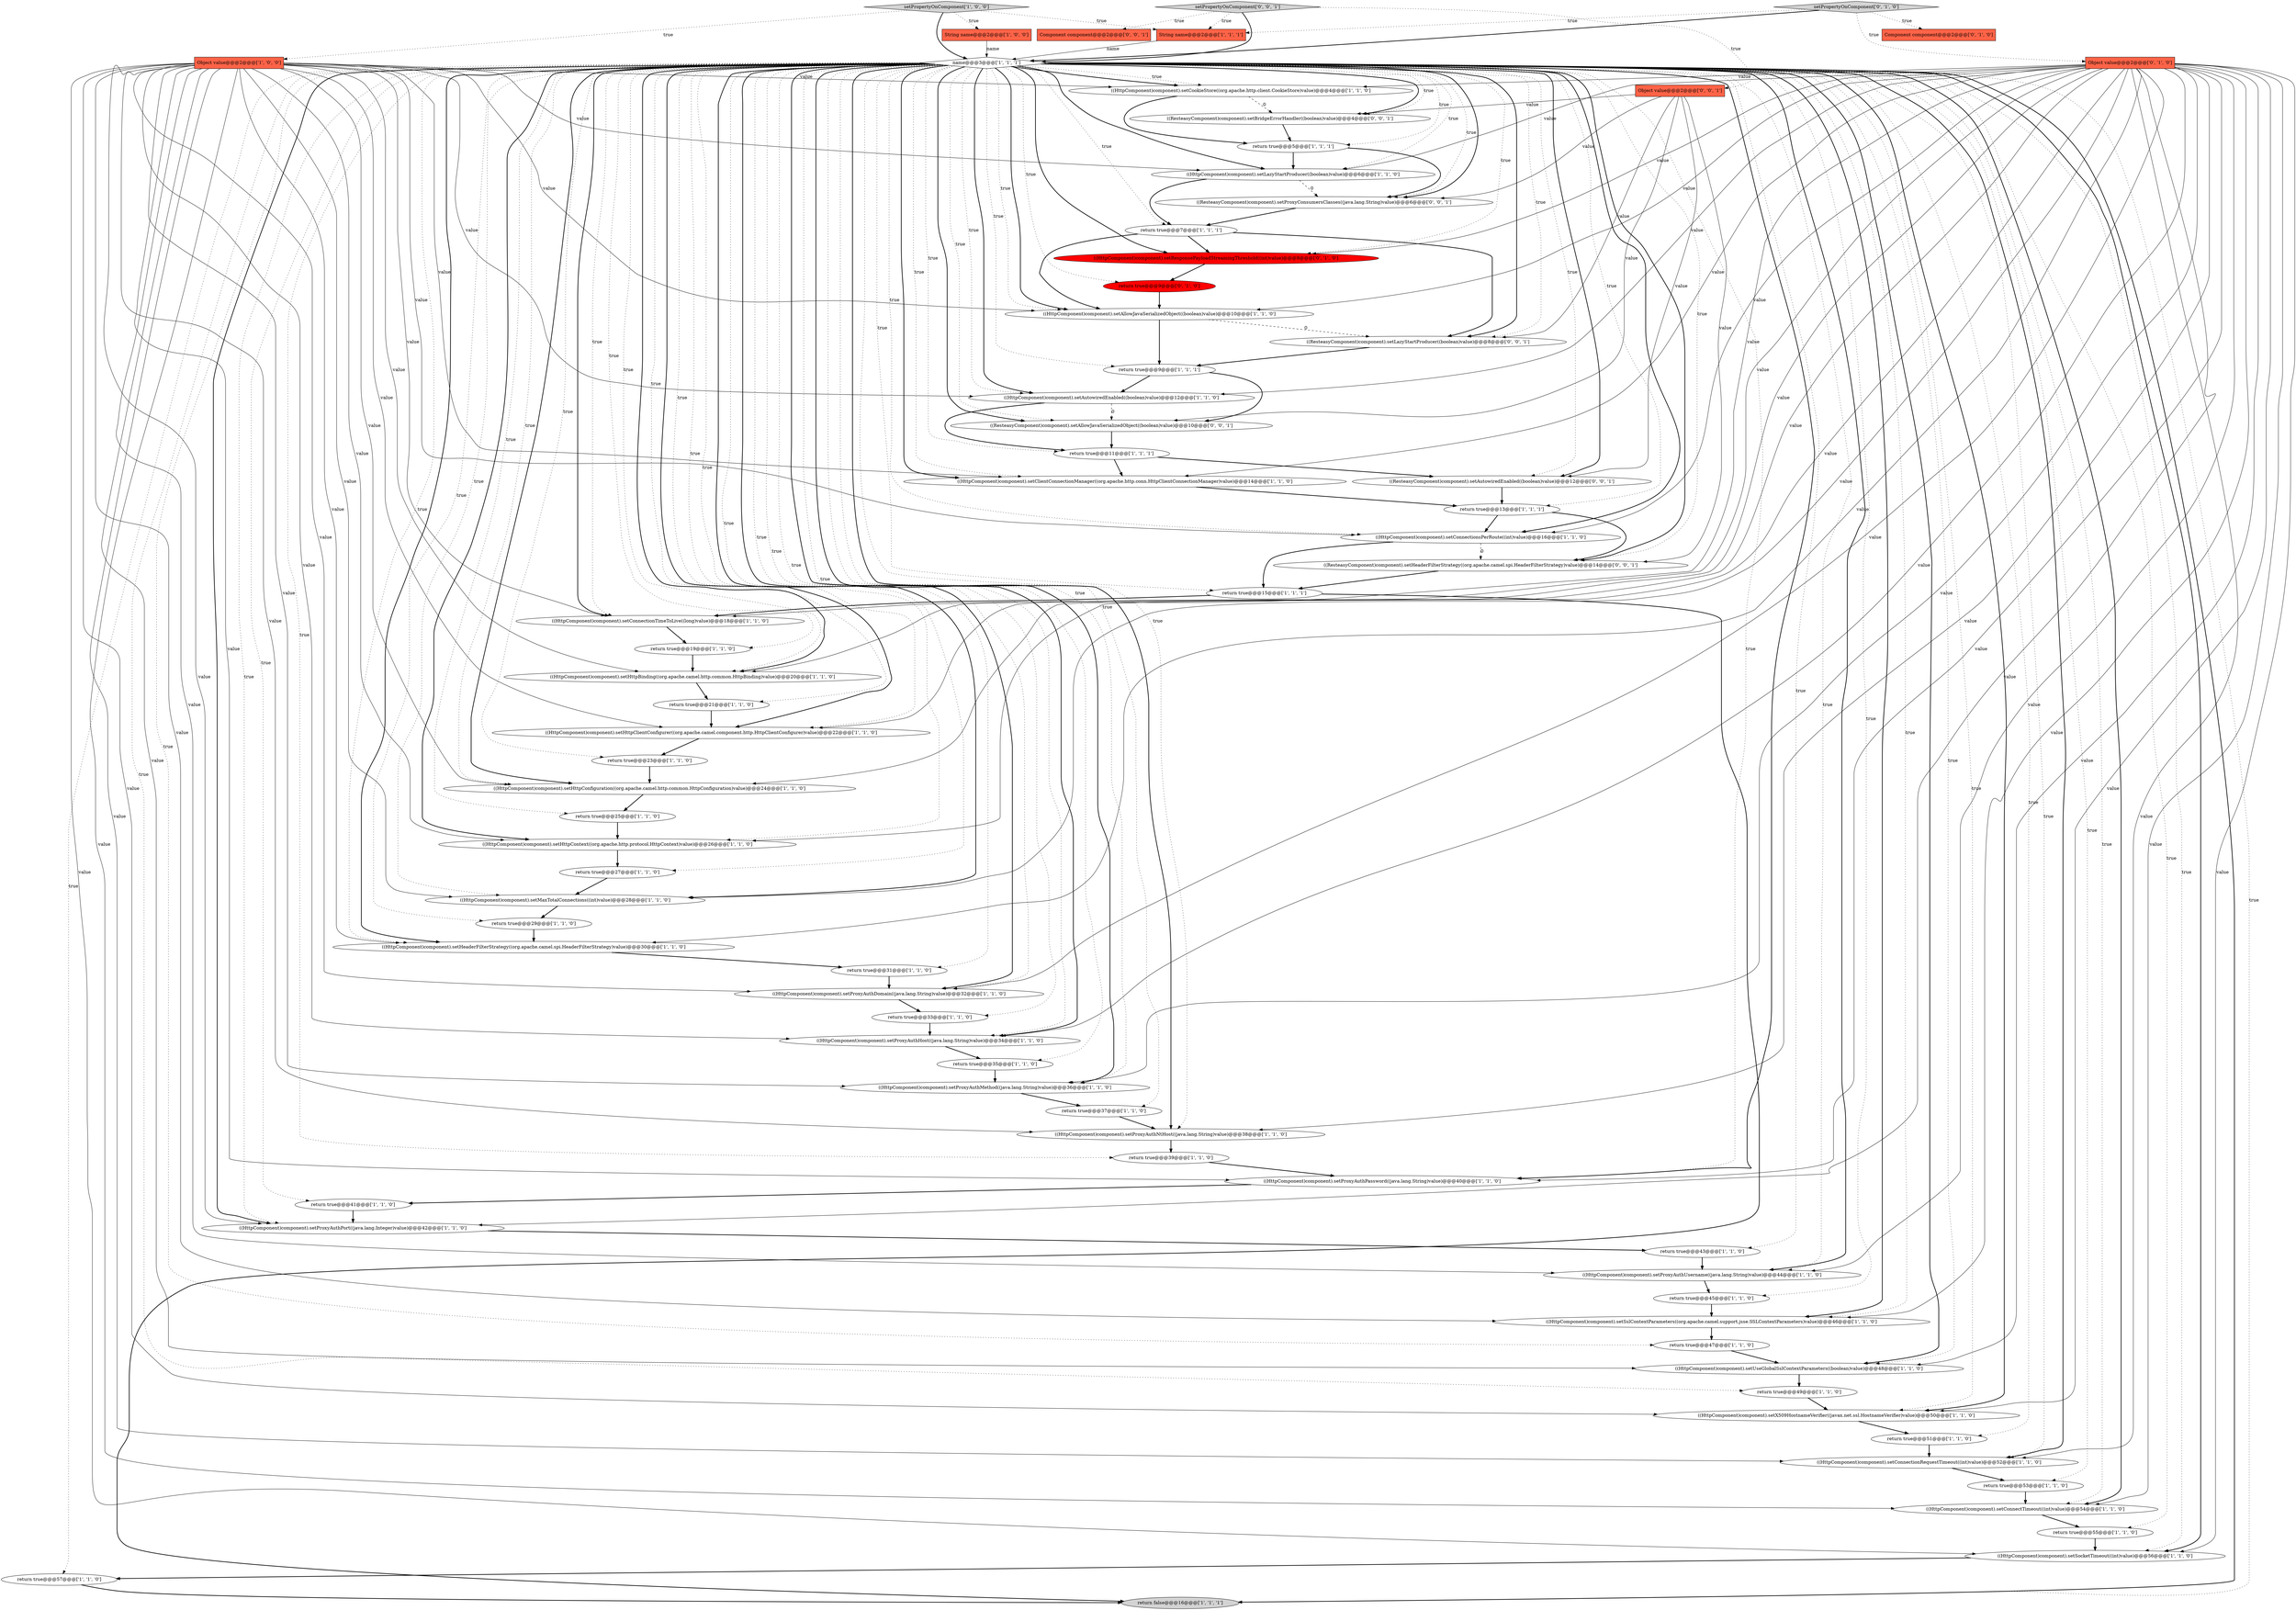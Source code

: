 digraph {
28 [style = filled, label = "((HttpComponent)component).setHttpConfiguration((org.apache.camel.http.common.HttpConfiguration)value)@@@24@@@['1', '1', '0']", fillcolor = white, shape = ellipse image = "AAA0AAABBB1BBB"];
56 [style = filled, label = "((HttpComponent)component).setProxyAuthHost((java.lang.String)value)@@@34@@@['1', '1', '0']", fillcolor = white, shape = ellipse image = "AAA0AAABBB1BBB"];
62 [style = filled, label = "((HttpComponent)component).setResponsePayloadStreamingThreshold((int)value)@@@8@@@['0', '1', '0']", fillcolor = red, shape = ellipse image = "AAA1AAABBB2BBB"];
26 [style = filled, label = "((HttpComponent)component).setConnectTimeout((int)value)@@@54@@@['1', '1', '0']", fillcolor = white, shape = ellipse image = "AAA0AAABBB1BBB"];
53 [style = filled, label = "return true@@@31@@@['1', '1', '0']", fillcolor = white, shape = ellipse image = "AAA0AAABBB1BBB"];
70 [style = filled, label = "((ResteasyComponent)component).setAllowJavaSerializedObject((boolean)value)@@@10@@@['0', '0', '1']", fillcolor = white, shape = ellipse image = "AAA0AAABBB3BBB"];
11 [style = filled, label = "((HttpComponent)component).setHeaderFilterStrategy((org.apache.camel.spi.HeaderFilterStrategy)value)@@@30@@@['1', '1', '0']", fillcolor = white, shape = ellipse image = "AAA0AAABBB1BBB"];
18 [style = filled, label = "return true@@@25@@@['1', '1', '0']", fillcolor = white, shape = ellipse image = "AAA0AAABBB1BBB"];
21 [style = filled, label = "return true@@@33@@@['1', '1', '0']", fillcolor = white, shape = ellipse image = "AAA0AAABBB1BBB"];
8 [style = filled, label = "((HttpComponent)component).setProxyAuthMethod((java.lang.String)value)@@@36@@@['1', '1', '0']", fillcolor = white, shape = ellipse image = "AAA0AAABBB1BBB"];
38 [style = filled, label = "return true@@@23@@@['1', '1', '0']", fillcolor = white, shape = ellipse image = "AAA0AAABBB1BBB"];
1 [style = filled, label = "Object value@@@2@@@['1', '0', '0']", fillcolor = tomato, shape = box image = "AAA0AAABBB1BBB"];
19 [style = filled, label = "((HttpComponent)component).setHttpClientConfigurer((org.apache.camel.component.http.HttpClientConfigurer)value)@@@22@@@['1', '1', '0']", fillcolor = white, shape = ellipse image = "AAA0AAABBB1BBB"];
25 [style = filled, label = "((HttpComponent)component).setProxyAuthUsername((java.lang.String)value)@@@44@@@['1', '1', '0']", fillcolor = white, shape = ellipse image = "AAA0AAABBB1BBB"];
15 [style = filled, label = "((HttpComponent)component).setMaxTotalConnections((int)value)@@@28@@@['1', '1', '0']", fillcolor = white, shape = ellipse image = "AAA0AAABBB1BBB"];
9 [style = filled, label = "((HttpComponent)component).setProxyAuthNtHost((java.lang.String)value)@@@38@@@['1', '1', '0']", fillcolor = white, shape = ellipse image = "AAA0AAABBB1BBB"];
5 [style = filled, label = "((HttpComponent)component).setConnectionRequestTimeout((int)value)@@@52@@@['1', '1', '0']", fillcolor = white, shape = ellipse image = "AAA0AAABBB1BBB"];
30 [style = filled, label = "((HttpComponent)component).setHttpContext((org.apache.http.protocol.HttpContext)value)@@@26@@@['1', '1', '0']", fillcolor = white, shape = ellipse image = "AAA0AAABBB1BBB"];
27 [style = filled, label = "((HttpComponent)component).setAutowiredEnabled((boolean)value)@@@12@@@['1', '1', '0']", fillcolor = white, shape = ellipse image = "AAA0AAABBB1BBB"];
37 [style = filled, label = "return true@@@49@@@['1', '1', '0']", fillcolor = white, shape = ellipse image = "AAA0AAABBB1BBB"];
20 [style = filled, label = "return true@@@43@@@['1', '1', '0']", fillcolor = white, shape = ellipse image = "AAA0AAABBB1BBB"];
39 [style = filled, label = "return true@@@27@@@['1', '1', '0']", fillcolor = white, shape = ellipse image = "AAA0AAABBB1BBB"];
66 [style = filled, label = "Object value@@@2@@@['0', '0', '1']", fillcolor = tomato, shape = box image = "AAA0AAABBB3BBB"];
3 [style = filled, label = "return true@@@13@@@['1', '1', '1']", fillcolor = white, shape = ellipse image = "AAA0AAABBB1BBB"];
7 [style = filled, label = "return true@@@15@@@['1', '1', '1']", fillcolor = white, shape = ellipse image = "AAA0AAABBB1BBB"];
17 [style = filled, label = "String name@@@2@@@['1', '0', '0']", fillcolor = tomato, shape = box image = "AAA0AAABBB1BBB"];
10 [style = filled, label = "((HttpComponent)component).setSocketTimeout((int)value)@@@56@@@['1', '1', '0']", fillcolor = white, shape = ellipse image = "AAA0AAABBB1BBB"];
33 [style = filled, label = "return true@@@53@@@['1', '1', '0']", fillcolor = white, shape = ellipse image = "AAA0AAABBB1BBB"];
0 [style = filled, label = "return true@@@45@@@['1', '1', '0']", fillcolor = white, shape = ellipse image = "AAA0AAABBB1BBB"];
13 [style = filled, label = "return true@@@37@@@['1', '1', '0']", fillcolor = white, shape = ellipse image = "AAA0AAABBB1BBB"];
57 [style = filled, label = "return true@@@57@@@['1', '1', '0']", fillcolor = white, shape = ellipse image = "AAA0AAABBB1BBB"];
43 [style = filled, label = "return true@@@47@@@['1', '1', '0']", fillcolor = white, shape = ellipse image = "AAA0AAABBB1BBB"];
6 [style = filled, label = "return true@@@9@@@['1', '1', '1']", fillcolor = white, shape = ellipse image = "AAA0AAABBB1BBB"];
35 [style = filled, label = "((HttpComponent)component).setUseGlobalSslContextParameters((boolean)value)@@@48@@@['1', '1', '0']", fillcolor = white, shape = ellipse image = "AAA0AAABBB1BBB"];
63 [style = filled, label = "setPropertyOnComponent['0', '0', '1']", fillcolor = lightgray, shape = diamond image = "AAA0AAABBB3BBB"];
12 [style = filled, label = "((HttpComponent)component).setX509HostnameVerifier((javax.net.ssl.HostnameVerifier)value)@@@50@@@['1', '1', '0']", fillcolor = white, shape = ellipse image = "AAA0AAABBB1BBB"];
24 [style = filled, label = "return true@@@39@@@['1', '1', '0']", fillcolor = white, shape = ellipse image = "AAA0AAABBB1BBB"];
45 [style = filled, label = "((HttpComponent)component).setAllowJavaSerializedObject((boolean)value)@@@10@@@['1', '1', '0']", fillcolor = white, shape = ellipse image = "AAA0AAABBB1BBB"];
50 [style = filled, label = "((HttpComponent)component).setClientConnectionManager((org.apache.http.conn.HttpClientConnectionManager)value)@@@14@@@['1', '1', '0']", fillcolor = white, shape = ellipse image = "AAA0AAABBB1BBB"];
71 [style = filled, label = "((ResteasyComponent)component).setHeaderFilterStrategy((org.apache.camel.spi.HeaderFilterStrategy)value)@@@14@@@['0', '0', '1']", fillcolor = white, shape = ellipse image = "AAA0AAABBB3BBB"];
4 [style = filled, label = "return true@@@51@@@['1', '1', '0']", fillcolor = white, shape = ellipse image = "AAA0AAABBB1BBB"];
41 [style = filled, label = "((HttpComponent)component).setProxyAuthPort((java.lang.Integer)value)@@@42@@@['1', '1', '0']", fillcolor = white, shape = ellipse image = "AAA0AAABBB1BBB"];
42 [style = filled, label = "((HttpComponent)component).setSslContextParameters((org.apache.camel.support.jsse.SSLContextParameters)value)@@@46@@@['1', '1', '0']", fillcolor = white, shape = ellipse image = "AAA0AAABBB1BBB"];
32 [style = filled, label = "String name@@@2@@@['1', '1', '1']", fillcolor = tomato, shape = box image = "AAA0AAABBB1BBB"];
46 [style = filled, label = "((HttpComponent)component).setProxyAuthDomain((java.lang.String)value)@@@32@@@['1', '1', '0']", fillcolor = white, shape = ellipse image = "AAA0AAABBB1BBB"];
69 [style = filled, label = "Component component@@@2@@@['0', '0', '1']", fillcolor = tomato, shape = box image = "AAA0AAABBB3BBB"];
31 [style = filled, label = "return true@@@35@@@['1', '1', '0']", fillcolor = white, shape = ellipse image = "AAA0AAABBB1BBB"];
23 [style = filled, label = "((HttpComponent)component).setConnectionsPerRoute((int)value)@@@16@@@['1', '1', '0']", fillcolor = white, shape = ellipse image = "AAA0AAABBB1BBB"];
54 [style = filled, label = "return false@@@16@@@['1', '1', '1']", fillcolor = lightgray, shape = ellipse image = "AAA0AAABBB1BBB"];
36 [style = filled, label = "return true@@@41@@@['1', '1', '0']", fillcolor = white, shape = ellipse image = "AAA0AAABBB1BBB"];
14 [style = filled, label = "((HttpComponent)component).setLazyStartProducer((boolean)value)@@@6@@@['1', '1', '0']", fillcolor = white, shape = ellipse image = "AAA0AAABBB1BBB"];
68 [style = filled, label = "((ResteasyComponent)component).setBridgeErrorHandler((boolean)value)@@@4@@@['0', '0', '1']", fillcolor = white, shape = ellipse image = "AAA0AAABBB3BBB"];
51 [style = filled, label = "return true@@@7@@@['1', '1', '1']", fillcolor = white, shape = ellipse image = "AAA0AAABBB1BBB"];
52 [style = filled, label = "return true@@@11@@@['1', '1', '1']", fillcolor = white, shape = ellipse image = "AAA0AAABBB1BBB"];
58 [style = filled, label = "setPropertyOnComponent['0', '1', '0']", fillcolor = lightgray, shape = diamond image = "AAA0AAABBB2BBB"];
44 [style = filled, label = "return true@@@5@@@['1', '1', '1']", fillcolor = white, shape = ellipse image = "AAA0AAABBB1BBB"];
47 [style = filled, label = "((HttpComponent)component).setCookieStore((org.apache.http.client.CookieStore)value)@@@4@@@['1', '1', '0']", fillcolor = white, shape = ellipse image = "AAA0AAABBB1BBB"];
64 [style = filled, label = "((ResteasyComponent)component).setAutowiredEnabled((boolean)value)@@@12@@@['0', '0', '1']", fillcolor = white, shape = ellipse image = "AAA0AAABBB3BBB"];
61 [style = filled, label = "return true@@@9@@@['0', '1', '0']", fillcolor = red, shape = ellipse image = "AAA1AAABBB2BBB"];
16 [style = filled, label = "return true@@@19@@@['1', '1', '0']", fillcolor = white, shape = ellipse image = "AAA0AAABBB1BBB"];
22 [style = filled, label = "((HttpComponent)component).setHttpBinding((org.apache.camel.http.common.HttpBinding)value)@@@20@@@['1', '1', '0']", fillcolor = white, shape = ellipse image = "AAA0AAABBB1BBB"];
29 [style = filled, label = "return true@@@55@@@['1', '1', '0']", fillcolor = white, shape = ellipse image = "AAA0AAABBB1BBB"];
67 [style = filled, label = "((ResteasyComponent)component).setLazyStartProducer((boolean)value)@@@8@@@['0', '0', '1']", fillcolor = white, shape = ellipse image = "AAA0AAABBB3BBB"];
49 [style = filled, label = "setPropertyOnComponent['1', '0', '0']", fillcolor = lightgray, shape = diamond image = "AAA0AAABBB1BBB"];
55 [style = filled, label = "return true@@@21@@@['1', '1', '0']", fillcolor = white, shape = ellipse image = "AAA0AAABBB1BBB"];
59 [style = filled, label = "Component component@@@2@@@['0', '1', '0']", fillcolor = tomato, shape = box image = "AAA0AAABBB2BBB"];
60 [style = filled, label = "Object value@@@2@@@['0', '1', '0']", fillcolor = tomato, shape = box image = "AAA0AAABBB2BBB"];
40 [style = filled, label = "((HttpComponent)component).setConnectionTimeToLive((long)value)@@@18@@@['1', '1', '0']", fillcolor = white, shape = ellipse image = "AAA0AAABBB1BBB"];
48 [style = filled, label = "return true@@@29@@@['1', '1', '0']", fillcolor = white, shape = ellipse image = "AAA0AAABBB1BBB"];
65 [style = filled, label = "((ResteasyComponent)component).setProxyConsumersClasses((java.lang.String)value)@@@6@@@['0', '0', '1']", fillcolor = white, shape = ellipse image = "AAA0AAABBB3BBB"];
34 [style = filled, label = "name@@@3@@@['1', '1', '1']", fillcolor = white, shape = diamond image = "AAA0AAABBB1BBB"];
2 [style = filled, label = "((HttpComponent)component).setProxyAuthPassword((java.lang.String)value)@@@40@@@['1', '1', '0']", fillcolor = white, shape = ellipse image = "AAA0AAABBB1BBB"];
51->67 [style = bold, label=""];
34->12 [style = dotted, label="true"];
61->45 [style = bold, label=""];
14->65 [style = dashed, label="0"];
34->46 [style = bold, label=""];
34->45 [style = dotted, label="true"];
34->9 [style = bold, label=""];
34->67 [style = bold, label=""];
6->70 [style = bold, label=""];
52->64 [style = bold, label=""];
64->3 [style = bold, label=""];
1->50 [style = solid, label="value"];
1->26 [style = solid, label="value"];
34->56 [style = dotted, label="true"];
60->45 [style = solid, label="value"];
60->46 [style = solid, label="value"];
60->26 [style = solid, label="value"];
60->10 [style = solid, label="value"];
62->61 [style = bold, label=""];
34->15 [style = bold, label=""];
34->29 [style = dotted, label="true"];
66->68 [style = solid, label="value"];
18->30 [style = bold, label=""];
63->34 [style = bold, label=""];
34->2 [style = dotted, label="true"];
34->9 [style = dotted, label="true"];
58->32 [style = dotted, label="true"];
1->8 [style = solid, label="value"];
60->62 [style = solid, label="value"];
34->20 [style = dotted, label="true"];
34->50 [style = bold, label=""];
41->20 [style = bold, label=""];
34->65 [style = dotted, label="true"];
60->40 [style = solid, label="value"];
34->70 [style = dotted, label="true"];
34->26 [style = dotted, label="true"];
34->23 [style = dotted, label="true"];
34->68 [style = bold, label=""];
65->51 [style = bold, label=""];
34->43 [style = dotted, label="true"];
46->21 [style = bold, label=""];
66->65 [style = solid, label="value"];
34->27 [style = dotted, label="true"];
40->16 [style = bold, label=""];
21->56 [style = bold, label=""];
45->6 [style = bold, label=""];
34->2 [style = bold, label=""];
34->26 [style = bold, label=""];
34->50 [style = dotted, label="true"];
43->35 [style = bold, label=""];
35->37 [style = bold, label=""];
34->64 [style = bold, label=""];
17->34 [style = solid, label="name"];
2->36 [style = bold, label=""];
34->51 [style = dotted, label="true"];
10->57 [style = bold, label=""];
1->22 [style = solid, label="value"];
1->9 [style = solid, label="value"];
34->14 [style = dotted, label="true"];
34->37 [style = dotted, label="true"];
32->34 [style = solid, label="name"];
9->24 [style = bold, label=""];
1->28 [style = solid, label="value"];
1->23 [style = solid, label="value"];
1->11 [style = solid, label="value"];
1->42 [style = solid, label="value"];
34->55 [style = dotted, label="true"];
57->54 [style = bold, label=""];
1->56 [style = solid, label="value"];
34->28 [style = dotted, label="true"];
60->8 [style = solid, label="value"];
34->13 [style = dotted, label="true"];
34->52 [style = dotted, label="true"];
28->18 [style = bold, label=""];
36->41 [style = bold, label=""];
34->19 [style = bold, label=""];
34->47 [style = dotted, label="true"];
5->33 [style = bold, label=""];
38->28 [style = bold, label=""];
34->18 [style = dotted, label="true"];
34->47 [style = bold, label=""];
60->28 [style = solid, label="value"];
0->42 [style = bold, label=""];
34->54 [style = bold, label=""];
50->3 [style = bold, label=""];
1->27 [style = solid, label="value"];
34->42 [style = bold, label=""];
34->7 [style = dotted, label="true"];
34->8 [style = bold, label=""];
58->60 [style = dotted, label="true"];
20->25 [style = bold, label=""];
1->40 [style = solid, label="value"];
34->38 [style = dotted, label="true"];
34->71 [style = bold, label=""];
1->46 [style = solid, label="value"];
34->22 [style = dotted, label="true"];
3->23 [style = bold, label=""];
71->7 [style = bold, label=""];
60->14 [style = solid, label="value"];
34->31 [style = dotted, label="true"];
34->8 [style = dotted, label="true"];
60->47 [style = solid, label="value"];
34->62 [style = bold, label=""];
3->71 [style = bold, label=""];
60->35 [style = solid, label="value"];
34->68 [style = dotted, label="true"];
47->44 [style = bold, label=""];
49->1 [style = dotted, label="true"];
34->70 [style = bold, label=""];
58->34 [style = bold, label=""];
34->14 [style = bold, label=""];
23->7 [style = bold, label=""];
34->53 [style = dotted, label="true"];
34->35 [style = bold, label=""];
19->38 [style = bold, label=""];
55->19 [style = bold, label=""];
49->17 [style = dotted, label="true"];
60->11 [style = solid, label="value"];
34->62 [style = dotted, label="true"];
1->41 [style = solid, label="value"];
66->70 [style = solid, label="value"];
25->0 [style = bold, label=""];
66->71 [style = solid, label="value"];
60->27 [style = solid, label="value"];
34->24 [style = dotted, label="true"];
58->59 [style = dotted, label="true"];
63->69 [style = dotted, label="true"];
34->40 [style = bold, label=""];
56->31 [style = bold, label=""];
51->62 [style = bold, label=""];
68->44 [style = bold, label=""];
34->36 [style = dotted, label="true"];
27->70 [style = dashed, label="0"];
34->10 [style = dotted, label="true"];
34->11 [style = dotted, label="true"];
22->55 [style = bold, label=""];
60->30 [style = solid, label="value"];
60->9 [style = solid, label="value"];
34->64 [style = dotted, label="true"];
1->14 [style = solid, label="value"];
67->6 [style = bold, label=""];
60->25 [style = solid, label="value"];
44->14 [style = bold, label=""];
7->54 [style = bold, label=""];
34->48 [style = dotted, label="true"];
34->0 [style = dotted, label="true"];
60->41 [style = solid, label="value"];
1->12 [style = solid, label="value"];
1->25 [style = solid, label="value"];
34->39 [style = dotted, label="true"];
34->61 [style = dotted, label="true"];
34->56 [style = bold, label=""];
60->56 [style = solid, label="value"];
27->52 [style = bold, label=""];
37->12 [style = bold, label=""];
34->28 [style = bold, label=""];
33->26 [style = bold, label=""];
6->27 [style = bold, label=""];
53->46 [style = bold, label=""];
60->2 [style = solid, label="value"];
1->5 [style = solid, label="value"];
34->35 [style = dotted, label="true"];
51->45 [style = bold, label=""];
48->11 [style = bold, label=""];
34->15 [style = dotted, label="true"];
34->4 [style = dotted, label="true"];
34->33 [style = dotted, label="true"];
15->48 [style = bold, label=""];
29->10 [style = bold, label=""];
60->42 [style = solid, label="value"];
34->23 [style = bold, label=""];
52->50 [style = bold, label=""];
60->15 [style = solid, label="value"];
13->9 [style = bold, label=""];
63->66 [style = dotted, label="true"];
23->71 [style = dashed, label="0"];
34->30 [style = dotted, label="true"];
34->27 [style = bold, label=""];
31->8 [style = bold, label=""];
4->5 [style = bold, label=""];
47->68 [style = dashed, label="0"];
34->25 [style = dotted, label="true"];
7->40 [style = bold, label=""];
34->40 [style = dotted, label="true"];
8->13 [style = bold, label=""];
34->21 [style = dotted, label="true"];
34->5 [style = dotted, label="true"];
39->15 [style = bold, label=""];
34->44 [style = dotted, label="true"];
34->25 [style = bold, label=""];
42->43 [style = bold, label=""];
60->12 [style = solid, label="value"];
24->2 [style = bold, label=""];
1->47 [style = solid, label="value"];
34->5 [style = bold, label=""];
26->29 [style = bold, label=""];
34->45 [style = bold, label=""];
1->35 [style = solid, label="value"];
34->67 [style = dotted, label="true"];
66->64 [style = solid, label="value"];
14->51 [style = bold, label=""];
34->57 [style = dotted, label="true"];
34->41 [style = bold, label=""];
1->30 [style = solid, label="value"];
34->12 [style = bold, label=""];
16->22 [style = bold, label=""];
34->10 [style = bold, label=""];
49->34 [style = bold, label=""];
66->67 [style = solid, label="value"];
34->30 [style = bold, label=""];
34->11 [style = bold, label=""];
45->67 [style = dashed, label="0"];
60->5 [style = solid, label="value"];
1->45 [style = solid, label="value"];
34->22 [style = bold, label=""];
11->53 [style = bold, label=""];
34->3 [style = dotted, label="true"];
34->65 [style = bold, label=""];
34->42 [style = dotted, label="true"];
12->4 [style = bold, label=""];
1->2 [style = solid, label="value"];
34->41 [style = dotted, label="true"];
1->19 [style = solid, label="value"];
1->10 [style = solid, label="value"];
44->65 [style = bold, label=""];
70->52 [style = bold, label=""];
60->19 [style = solid, label="value"];
30->39 [style = bold, label=""];
34->6 [style = dotted, label="true"];
34->46 [style = dotted, label="true"];
34->54 [style = dotted, label="true"];
60->23 [style = solid, label="value"];
1->15 [style = solid, label="value"];
34->16 [style = dotted, label="true"];
60->22 [style = solid, label="value"];
49->32 [style = dotted, label="true"];
60->50 [style = solid, label="value"];
63->32 [style = dotted, label="true"];
34->71 [style = dotted, label="true"];
34->19 [style = dotted, label="true"];
}
